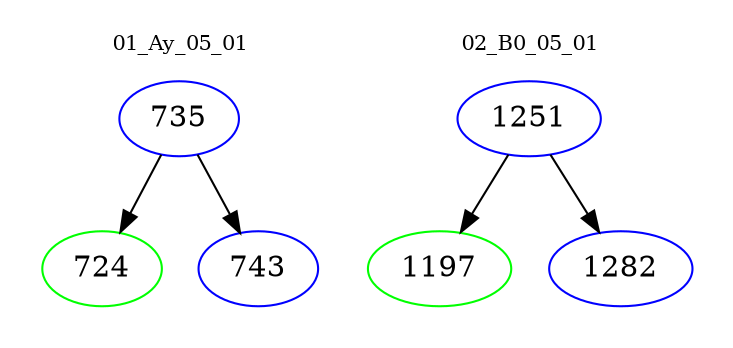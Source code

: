 digraph{
subgraph cluster_0 {
color = white
label = "01_Ay_05_01";
fontsize=10;
T0_735 [label="735", color="blue"]
T0_735 -> T0_724 [color="black"]
T0_724 [label="724", color="green"]
T0_735 -> T0_743 [color="black"]
T0_743 [label="743", color="blue"]
}
subgraph cluster_1 {
color = white
label = "02_B0_05_01";
fontsize=10;
T1_1251 [label="1251", color="blue"]
T1_1251 -> T1_1197 [color="black"]
T1_1197 [label="1197", color="green"]
T1_1251 -> T1_1282 [color="black"]
T1_1282 [label="1282", color="blue"]
}
}
